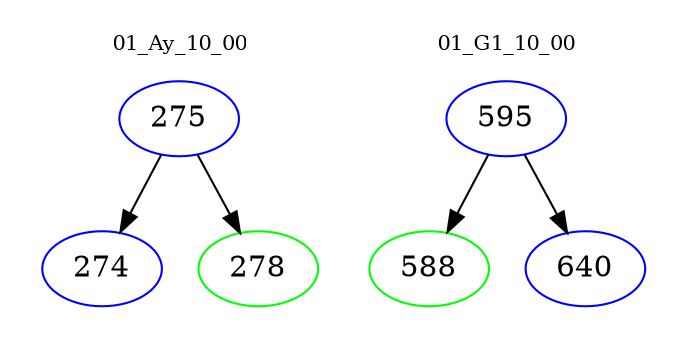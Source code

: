 digraph{
subgraph cluster_0 {
color = white
label = "01_Ay_10_00";
fontsize=10;
T0_275 [label="275", color="blue"]
T0_275 -> T0_274 [color="black"]
T0_274 [label="274", color="blue"]
T0_275 -> T0_278 [color="black"]
T0_278 [label="278", color="green"]
}
subgraph cluster_1 {
color = white
label = "01_G1_10_00";
fontsize=10;
T1_595 [label="595", color="blue"]
T1_595 -> T1_588 [color="black"]
T1_588 [label="588", color="green"]
T1_595 -> T1_640 [color="black"]
T1_640 [label="640", color="blue"]
}
}
